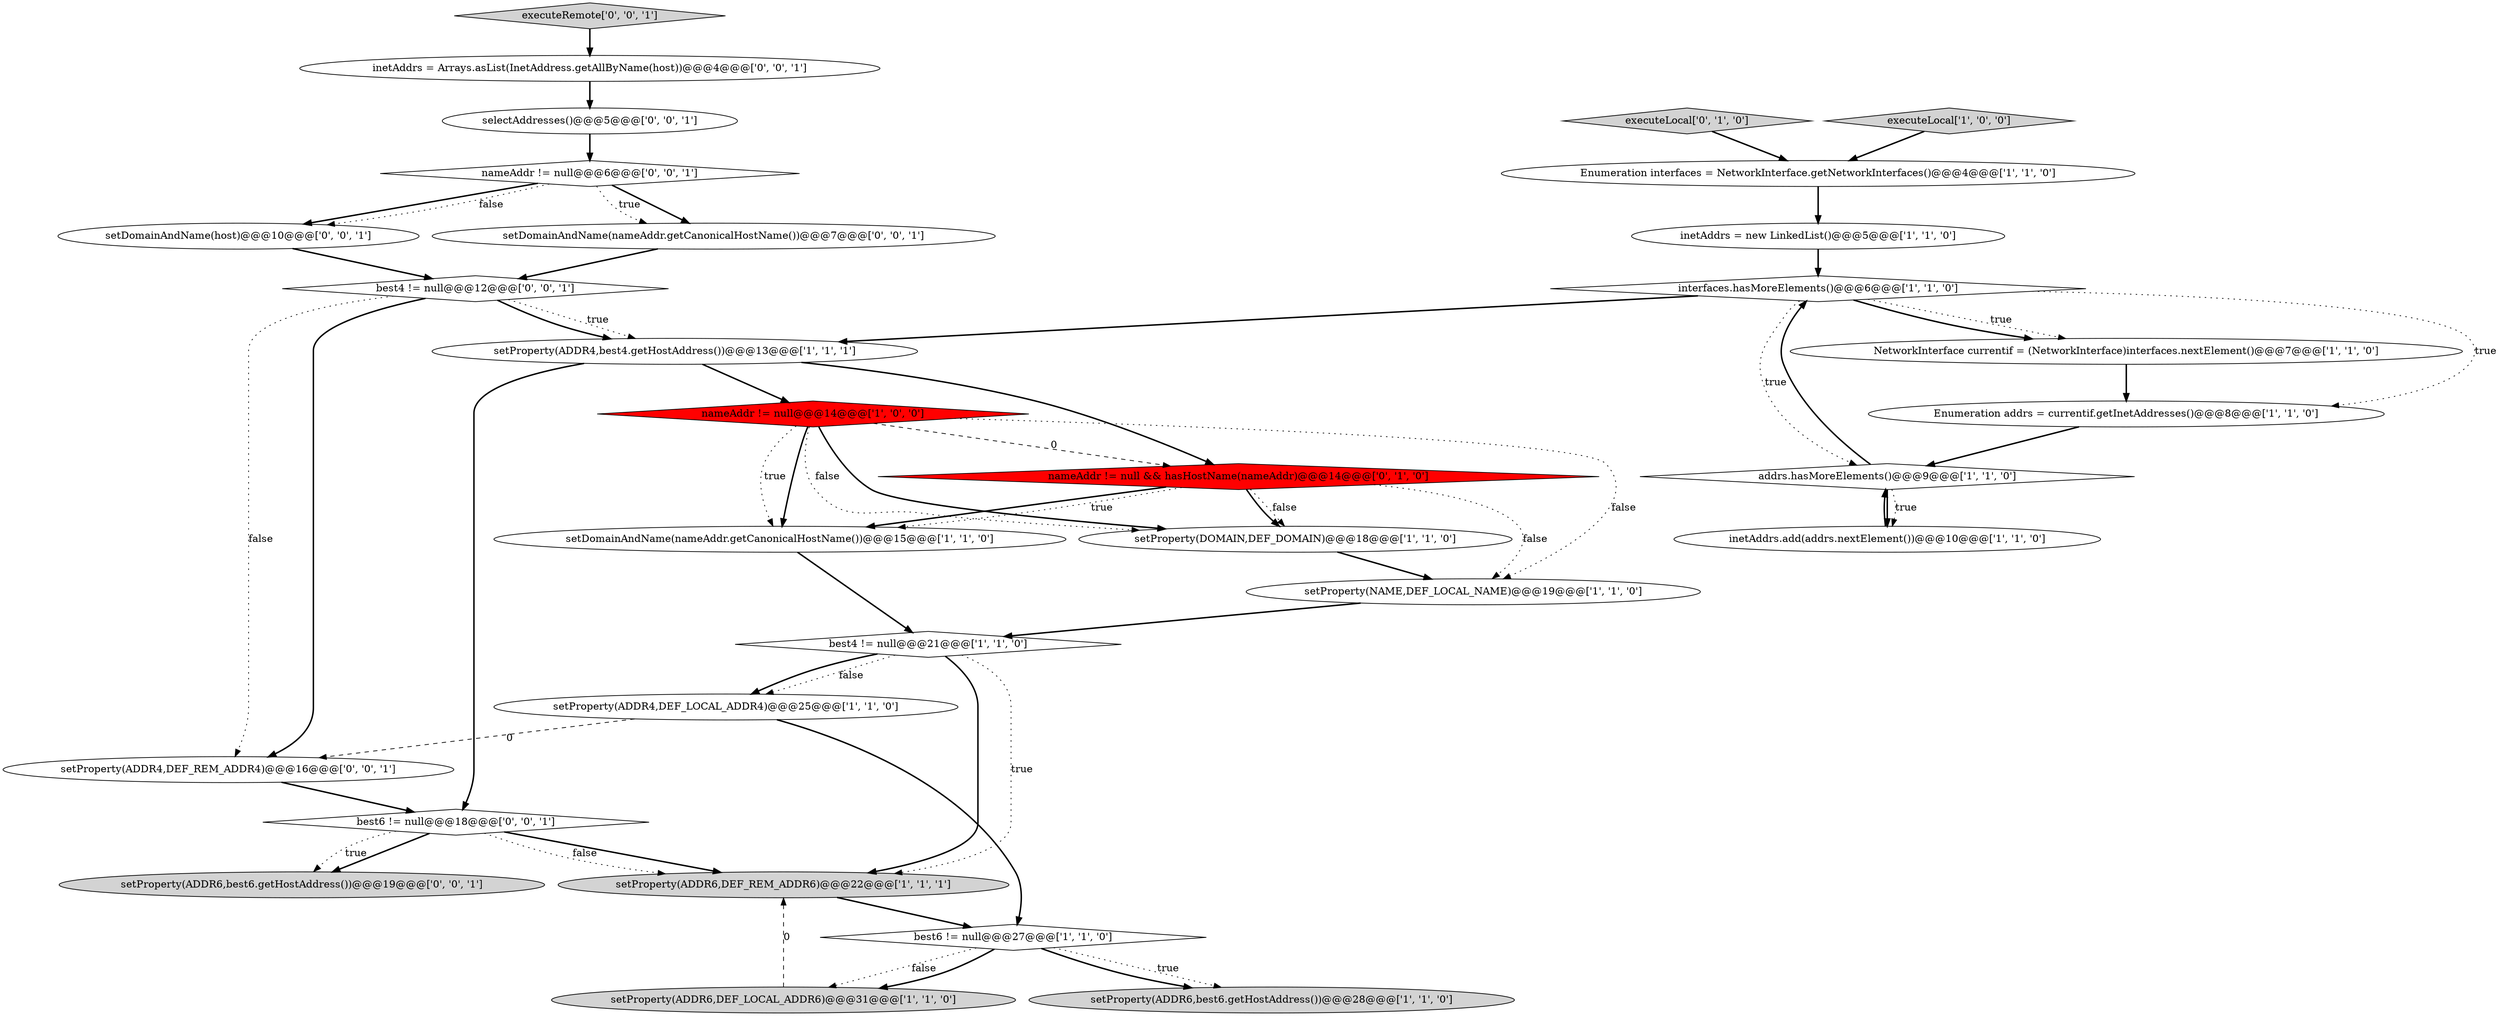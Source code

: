 digraph {
27 [style = filled, label = "setProperty(ADDR6,best6.getHostAddress())@@@19@@@['0', '0', '1']", fillcolor = lightgray, shape = ellipse image = "AAA0AAABBB3BBB"];
11 [style = filled, label = "setProperty(ADDR4,best4.getHostAddress())@@@13@@@['1', '1', '1']", fillcolor = white, shape = ellipse image = "AAA0AAABBB1BBB"];
16 [style = filled, label = "setProperty(NAME,DEF_LOCAL_NAME)@@@19@@@['1', '1', '0']", fillcolor = white, shape = ellipse image = "AAA0AAABBB1BBB"];
2 [style = filled, label = "nameAddr != null@@@14@@@['1', '0', '0']", fillcolor = red, shape = diamond image = "AAA1AAABBB1BBB"];
13 [style = filled, label = "setProperty(ADDR6,DEF_LOCAL_ADDR6)@@@31@@@['1', '1', '0']", fillcolor = lightgray, shape = ellipse image = "AAA0AAABBB1BBB"];
12 [style = filled, label = "addrs.hasMoreElements()@@@9@@@['1', '1', '0']", fillcolor = white, shape = diamond image = "AAA0AAABBB1BBB"];
8 [style = filled, label = "setProperty(ADDR6,DEF_REM_ADDR6)@@@22@@@['1', '1', '1']", fillcolor = lightgray, shape = ellipse image = "AAA0AAABBB1BBB"];
14 [style = filled, label = "executeLocal['1', '0', '0']", fillcolor = lightgray, shape = diamond image = "AAA0AAABBB1BBB"];
22 [style = filled, label = "inetAddrs = Arrays.asList(InetAddress.getAllByName(host))@@@4@@@['0', '0', '1']", fillcolor = white, shape = ellipse image = "AAA0AAABBB3BBB"];
29 [style = filled, label = "selectAddresses()@@@5@@@['0', '0', '1']", fillcolor = white, shape = ellipse image = "AAA0AAABBB3BBB"];
1 [style = filled, label = "setDomainAndName(nameAddr.getCanonicalHostName())@@@15@@@['1', '1', '0']", fillcolor = white, shape = ellipse image = "AAA0AAABBB1BBB"];
7 [style = filled, label = "best4 != null@@@21@@@['1', '1', '0']", fillcolor = white, shape = diamond image = "AAA0AAABBB1BBB"];
18 [style = filled, label = "best6 != null@@@27@@@['1', '1', '0']", fillcolor = white, shape = diamond image = "AAA0AAABBB1BBB"];
3 [style = filled, label = "setProperty(ADDR4,DEF_LOCAL_ADDR4)@@@25@@@['1', '1', '0']", fillcolor = white, shape = ellipse image = "AAA0AAABBB1BBB"];
19 [style = filled, label = "executeLocal['0', '1', '0']", fillcolor = lightgray, shape = diamond image = "AAA0AAABBB2BBB"];
28 [style = filled, label = "setDomainAndName(host)@@@10@@@['0', '0', '1']", fillcolor = white, shape = ellipse image = "AAA0AAABBB3BBB"];
6 [style = filled, label = "inetAddrs.add(addrs.nextElement())@@@10@@@['1', '1', '0']", fillcolor = white, shape = ellipse image = "AAA0AAABBB1BBB"];
9 [style = filled, label = "Enumeration interfaces = NetworkInterface.getNetworkInterfaces()@@@4@@@['1', '1', '0']", fillcolor = white, shape = ellipse image = "AAA0AAABBB1BBB"];
15 [style = filled, label = "Enumeration addrs = currentif.getInetAddresses()@@@8@@@['1', '1', '0']", fillcolor = white, shape = ellipse image = "AAA0AAABBB1BBB"];
10 [style = filled, label = "NetworkInterface currentif = (NetworkInterface)interfaces.nextElement()@@@7@@@['1', '1', '0']", fillcolor = white, shape = ellipse image = "AAA0AAABBB1BBB"];
5 [style = filled, label = "inetAddrs = new LinkedList()@@@5@@@['1', '1', '0']", fillcolor = white, shape = ellipse image = "AAA0AAABBB1BBB"];
24 [style = filled, label = "executeRemote['0', '0', '1']", fillcolor = lightgray, shape = diamond image = "AAA0AAABBB3BBB"];
20 [style = filled, label = "nameAddr != null && hasHostName(nameAddr)@@@14@@@['0', '1', '0']", fillcolor = red, shape = diamond image = "AAA1AAABBB2BBB"];
0 [style = filled, label = "setProperty(ADDR6,best6.getHostAddress())@@@28@@@['1', '1', '0']", fillcolor = lightgray, shape = ellipse image = "AAA0AAABBB1BBB"];
21 [style = filled, label = "best6 != null@@@18@@@['0', '0', '1']", fillcolor = white, shape = diamond image = "AAA0AAABBB3BBB"];
25 [style = filled, label = "setProperty(ADDR4,DEF_REM_ADDR4)@@@16@@@['0', '0', '1']", fillcolor = white, shape = ellipse image = "AAA0AAABBB3BBB"];
26 [style = filled, label = "setDomainAndName(nameAddr.getCanonicalHostName())@@@7@@@['0', '0', '1']", fillcolor = white, shape = ellipse image = "AAA0AAABBB3BBB"];
17 [style = filled, label = "setProperty(DOMAIN,DEF_DOMAIN)@@@18@@@['1', '1', '0']", fillcolor = white, shape = ellipse image = "AAA0AAABBB1BBB"];
23 [style = filled, label = "best4 != null@@@12@@@['0', '0', '1']", fillcolor = white, shape = diamond image = "AAA0AAABBB3BBB"];
4 [style = filled, label = "interfaces.hasMoreElements()@@@6@@@['1', '1', '0']", fillcolor = white, shape = diamond image = "AAA0AAABBB1BBB"];
30 [style = filled, label = "nameAddr != null@@@6@@@['0', '0', '1']", fillcolor = white, shape = diamond image = "AAA0AAABBB3BBB"];
2->17 [style = bold, label=""];
4->10 [style = bold, label=""];
11->20 [style = bold, label=""];
23->25 [style = bold, label=""];
20->17 [style = bold, label=""];
2->20 [style = dashed, label="0"];
10->15 [style = bold, label=""];
3->25 [style = dashed, label="0"];
29->30 [style = bold, label=""];
21->27 [style = bold, label=""];
4->10 [style = dotted, label="true"];
2->1 [style = bold, label=""];
8->18 [style = bold, label=""];
7->3 [style = dotted, label="false"];
11->21 [style = bold, label=""];
18->13 [style = dotted, label="false"];
30->26 [style = bold, label=""];
16->7 [style = bold, label=""];
21->8 [style = bold, label=""];
22->29 [style = bold, label=""];
20->16 [style = dotted, label="false"];
20->17 [style = dotted, label="false"];
21->27 [style = dotted, label="true"];
30->26 [style = dotted, label="true"];
4->15 [style = dotted, label="true"];
20->1 [style = bold, label=""];
7->8 [style = bold, label=""];
12->6 [style = bold, label=""];
24->22 [style = bold, label=""];
1->7 [style = bold, label=""];
11->2 [style = bold, label=""];
7->3 [style = bold, label=""];
2->16 [style = dotted, label="false"];
3->18 [style = bold, label=""];
2->17 [style = dotted, label="false"];
13->8 [style = dashed, label="0"];
30->28 [style = bold, label=""];
23->25 [style = dotted, label="false"];
20->1 [style = dotted, label="true"];
12->4 [style = bold, label=""];
19->9 [style = bold, label=""];
12->6 [style = dotted, label="true"];
28->23 [style = bold, label=""];
2->1 [style = dotted, label="true"];
26->23 [style = bold, label=""];
5->4 [style = bold, label=""];
21->8 [style = dotted, label="false"];
30->28 [style = dotted, label="false"];
23->11 [style = dotted, label="true"];
18->13 [style = bold, label=""];
9->5 [style = bold, label=""];
18->0 [style = dotted, label="true"];
14->9 [style = bold, label=""];
15->12 [style = bold, label=""];
23->11 [style = bold, label=""];
4->11 [style = bold, label=""];
4->12 [style = dotted, label="true"];
7->8 [style = dotted, label="true"];
18->0 [style = bold, label=""];
17->16 [style = bold, label=""];
25->21 [style = bold, label=""];
6->12 [style = bold, label=""];
}
